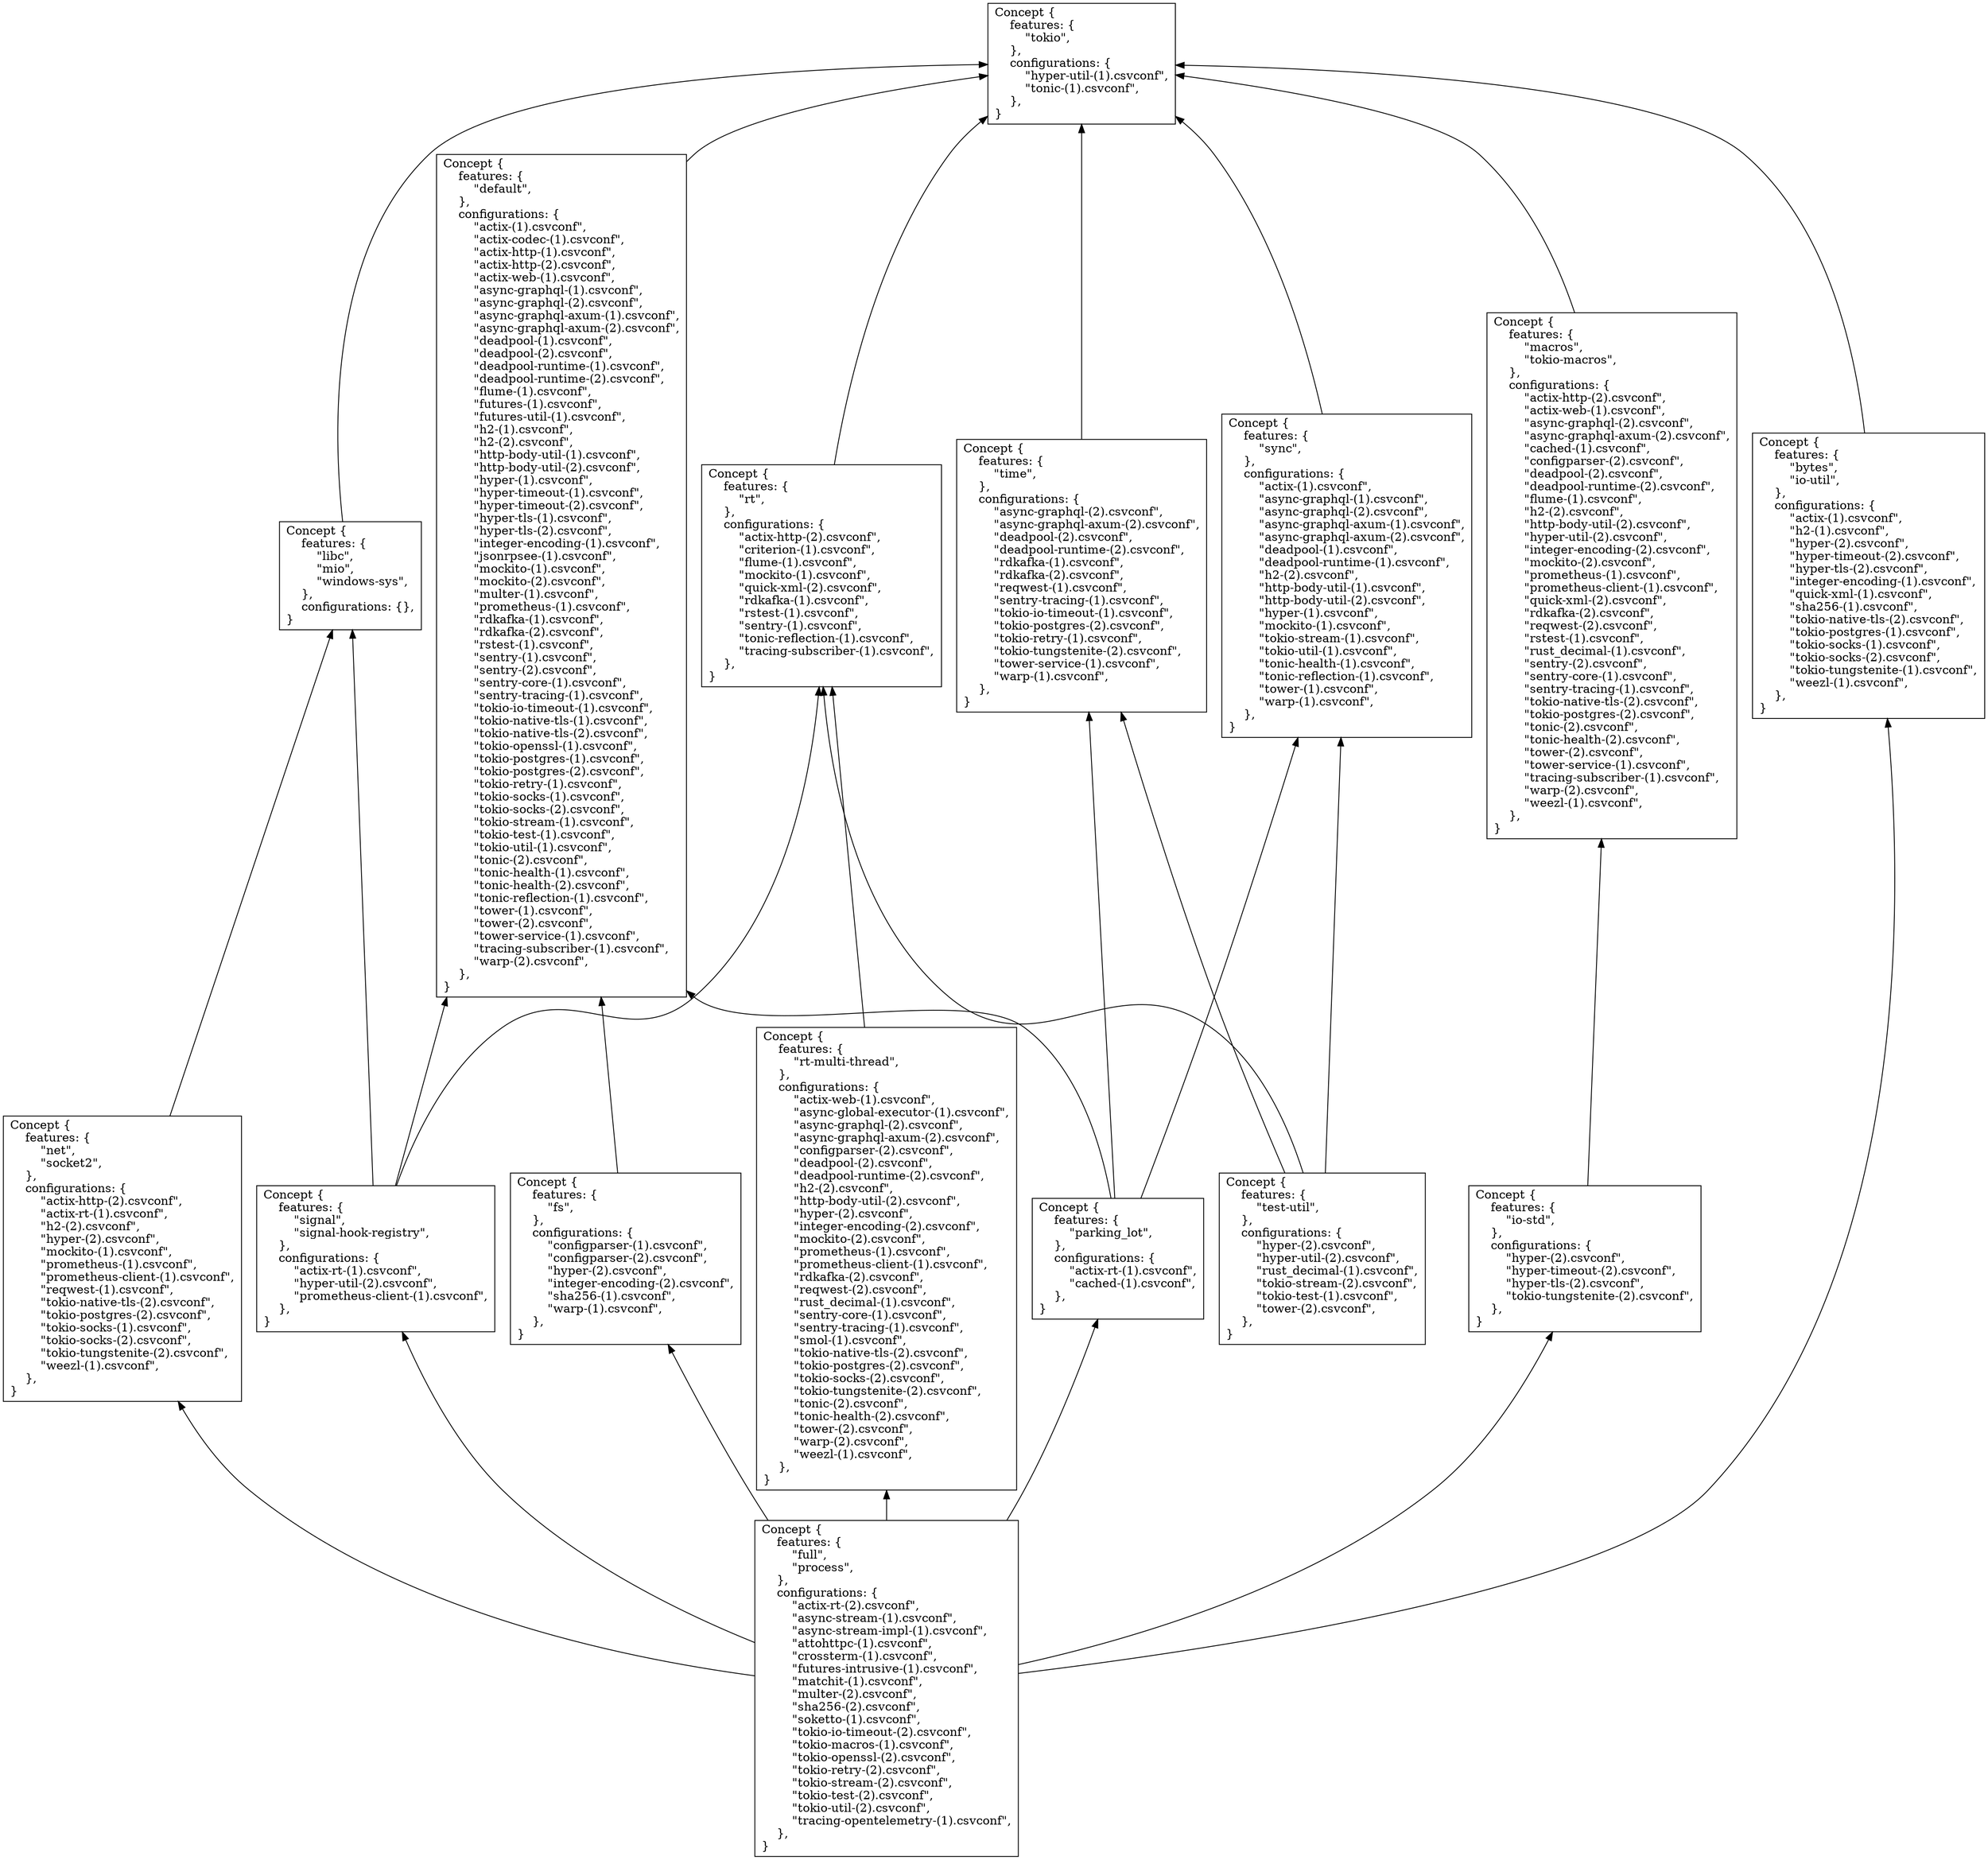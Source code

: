 digraph {
    rankdir="BT"
    0 [ label = "Concept {\l    features: {\l        \"tokio\",\l    },\l    configurations: {\l        \"hyper-util-(1).csvconf\",\l        \"tonic-(1).csvconf\",\l    },\l}\l" shape=box]
    1 [ label = "Concept {\l    features: {\l        \"default\",\l    },\l    configurations: {\l        \"actix-(1).csvconf\",\l        \"actix-codec-(1).csvconf\",\l        \"actix-http-(1).csvconf\",\l        \"actix-http-(2).csvconf\",\l        \"actix-web-(1).csvconf\",\l        \"async-graphql-(1).csvconf\",\l        \"async-graphql-(2).csvconf\",\l        \"async-graphql-axum-(1).csvconf\",\l        \"async-graphql-axum-(2).csvconf\",\l        \"deadpool-(1).csvconf\",\l        \"deadpool-(2).csvconf\",\l        \"deadpool-runtime-(1).csvconf\",\l        \"deadpool-runtime-(2).csvconf\",\l        \"flume-(1).csvconf\",\l        \"futures-(1).csvconf\",\l        \"futures-util-(1).csvconf\",\l        \"h2-(1).csvconf\",\l        \"h2-(2).csvconf\",\l        \"http-body-util-(1).csvconf\",\l        \"http-body-util-(2).csvconf\",\l        \"hyper-(1).csvconf\",\l        \"hyper-timeout-(1).csvconf\",\l        \"hyper-timeout-(2).csvconf\",\l        \"hyper-tls-(1).csvconf\",\l        \"hyper-tls-(2).csvconf\",\l        \"integer-encoding-(1).csvconf\",\l        \"jsonrpsee-(1).csvconf\",\l        \"mockito-(1).csvconf\",\l        \"mockito-(2).csvconf\",\l        \"multer-(1).csvconf\",\l        \"prometheus-(1).csvconf\",\l        \"rdkafka-(1).csvconf\",\l        \"rdkafka-(2).csvconf\",\l        \"rstest-(1).csvconf\",\l        \"sentry-(1).csvconf\",\l        \"sentry-(2).csvconf\",\l        \"sentry-core-(1).csvconf\",\l        \"sentry-tracing-(1).csvconf\",\l        \"tokio-io-timeout-(1).csvconf\",\l        \"tokio-native-tls-(1).csvconf\",\l        \"tokio-native-tls-(2).csvconf\",\l        \"tokio-openssl-(1).csvconf\",\l        \"tokio-postgres-(1).csvconf\",\l        \"tokio-postgres-(2).csvconf\",\l        \"tokio-retry-(1).csvconf\",\l        \"tokio-socks-(1).csvconf\",\l        \"tokio-socks-(2).csvconf\",\l        \"tokio-stream-(1).csvconf\",\l        \"tokio-test-(1).csvconf\",\l        \"tokio-util-(1).csvconf\",\l        \"tonic-(2).csvconf\",\l        \"tonic-health-(1).csvconf\",\l        \"tonic-health-(2).csvconf\",\l        \"tonic-reflection-(1).csvconf\",\l        \"tower-(1).csvconf\",\l        \"tower-(2).csvconf\",\l        \"tower-service-(1).csvconf\",\l        \"tracing-subscriber-(1).csvconf\",\l        \"warp-(2).csvconf\",\l    },\l}\l" shape=box]
    2 [ label = "Concept {\l    features: {\l        \"sync\",\l    },\l    configurations: {\l        \"actix-(1).csvconf\",\l        \"async-graphql-(1).csvconf\",\l        \"async-graphql-(2).csvconf\",\l        \"async-graphql-axum-(1).csvconf\",\l        \"async-graphql-axum-(2).csvconf\",\l        \"deadpool-(1).csvconf\",\l        \"deadpool-runtime-(1).csvconf\",\l        \"h2-(2).csvconf\",\l        \"http-body-util-(1).csvconf\",\l        \"http-body-util-(2).csvconf\",\l        \"hyper-(1).csvconf\",\l        \"mockito-(1).csvconf\",\l        \"tokio-stream-(1).csvconf\",\l        \"tokio-util-(1).csvconf\",\l        \"tonic-health-(1).csvconf\",\l        \"tonic-reflection-(1).csvconf\",\l        \"tower-(1).csvconf\",\l        \"warp-(1).csvconf\",\l    },\l}\l" shape=box]
    3 [ label = "Concept {\l    features: {\l        \"bytes\",\l        \"io-util\",\l    },\l    configurations: {\l        \"actix-(1).csvconf\",\l        \"h2-(1).csvconf\",\l        \"hyper-(2).csvconf\",\l        \"hyper-timeout-(2).csvconf\",\l        \"hyper-tls-(2).csvconf\",\l        \"integer-encoding-(1).csvconf\",\l        \"quick-xml-(1).csvconf\",\l        \"sha256-(1).csvconf\",\l        \"tokio-native-tls-(2).csvconf\",\l        \"tokio-postgres-(1).csvconf\",\l        \"tokio-socks-(1).csvconf\",\l        \"tokio-socks-(2).csvconf\",\l        \"tokio-tungstenite-(1).csvconf\",\l        \"weezl-(1).csvconf\",\l    },\l}\l" shape=box]
    4 [ label = "Concept {\l    features: {\l        \"rt\",\l    },\l    configurations: {\l        \"actix-http-(2).csvconf\",\l        \"criterion-(1).csvconf\",\l        \"flume-(1).csvconf\",\l        \"mockito-(1).csvconf\",\l        \"quick-xml-(2).csvconf\",\l        \"rdkafka-(1).csvconf\",\l        \"rstest-(1).csvconf\",\l        \"sentry-(1).csvconf\",\l        \"tonic-reflection-(1).csvconf\",\l        \"tracing-subscriber-(1).csvconf\",\l    },\l}\l" shape=box]
    5 [ label = "Concept {\l    features: {\l        \"libc\",\l        \"mio\",\l        \"windows-sys\",\l    },\l    configurations: {},\l}\l" shape=box]
    6 [ label = "Concept {\l    features: {\l        \"net\",\l        \"socket2\",\l    },\l    configurations: {\l        \"actix-http-(2).csvconf\",\l        \"actix-rt-(1).csvconf\",\l        \"h2-(2).csvconf\",\l        \"hyper-(2).csvconf\",\l        \"mockito-(1).csvconf\",\l        \"prometheus-(1).csvconf\",\l        \"prometheus-client-(1).csvconf\",\l        \"reqwest-(1).csvconf\",\l        \"tokio-native-tls-(2).csvconf\",\l        \"tokio-postgres-(2).csvconf\",\l        \"tokio-socks-(1).csvconf\",\l        \"tokio-socks-(2).csvconf\",\l        \"tokio-tungstenite-(2).csvconf\",\l        \"weezl-(1).csvconf\",\l    },\l}\l" shape=box]
    7 [ label = "Concept {\l    features: {\l        \"macros\",\l        \"tokio-macros\",\l    },\l    configurations: {\l        \"actix-http-(2).csvconf\",\l        \"actix-web-(1).csvconf\",\l        \"async-graphql-(2).csvconf\",\l        \"async-graphql-axum-(2).csvconf\",\l        \"cached-(1).csvconf\",\l        \"configparser-(2).csvconf\",\l        \"deadpool-(2).csvconf\",\l        \"deadpool-runtime-(2).csvconf\",\l        \"flume-(1).csvconf\",\l        \"h2-(2).csvconf\",\l        \"http-body-util-(2).csvconf\",\l        \"hyper-util-(2).csvconf\",\l        \"integer-encoding-(2).csvconf\",\l        \"mockito-(2).csvconf\",\l        \"prometheus-(1).csvconf\",\l        \"prometheus-client-(1).csvconf\",\l        \"quick-xml-(2).csvconf\",\l        \"rdkafka-(2).csvconf\",\l        \"reqwest-(2).csvconf\",\l        \"rstest-(1).csvconf\",\l        \"rust_decimal-(1).csvconf\",\l        \"sentry-(2).csvconf\",\l        \"sentry-core-(1).csvconf\",\l        \"sentry-tracing-(1).csvconf\",\l        \"tokio-native-tls-(2).csvconf\",\l        \"tokio-postgres-(2).csvconf\",\l        \"tonic-(2).csvconf\",\l        \"tonic-health-(2).csvconf\",\l        \"tower-(2).csvconf\",\l        \"tower-service-(1).csvconf\",\l        \"tracing-subscriber-(1).csvconf\",\l        \"warp-(2).csvconf\",\l        \"weezl-(1).csvconf\",\l    },\l}\l" shape=box]
    8 [ label = "Concept {\l    features: {\l        \"time\",\l    },\l    configurations: {\l        \"async-graphql-(2).csvconf\",\l        \"async-graphql-axum-(2).csvconf\",\l        \"deadpool-(2).csvconf\",\l        \"deadpool-runtime-(2).csvconf\",\l        \"rdkafka-(1).csvconf\",\l        \"rdkafka-(2).csvconf\",\l        \"reqwest-(1).csvconf\",\l        \"sentry-tracing-(1).csvconf\",\l        \"tokio-io-timeout-(1).csvconf\",\l        \"tokio-postgres-(2).csvconf\",\l        \"tokio-retry-(1).csvconf\",\l        \"tokio-tungstenite-(2).csvconf\",\l        \"tower-service-(1).csvconf\",\l        \"warp-(1).csvconf\",\l    },\l}\l" shape=box]
    9 [ label = "Concept {\l    features: {\l        \"parking_lot\",\l    },\l    configurations: {\l        \"actix-rt-(1).csvconf\",\l        \"cached-(1).csvconf\",\l    },\l}\l" shape=box]
    10 [ label = "Concept {\l    features: {\l        \"signal\",\l        \"signal-hook-registry\",\l    },\l    configurations: {\l        \"actix-rt-(1).csvconf\",\l        \"hyper-util-(2).csvconf\",\l        \"prometheus-client-(1).csvconf\",\l    },\l}\l" shape=box]
    11 [ label = "Concept {\l    features: {\l        \"rt-multi-thread\",\l    },\l    configurations: {\l        \"actix-web-(1).csvconf\",\l        \"async-global-executor-(1).csvconf\",\l        \"async-graphql-(2).csvconf\",\l        \"async-graphql-axum-(2).csvconf\",\l        \"configparser-(2).csvconf\",\l        \"deadpool-(2).csvconf\",\l        \"deadpool-runtime-(2).csvconf\",\l        \"h2-(2).csvconf\",\l        \"http-body-util-(2).csvconf\",\l        \"hyper-(2).csvconf\",\l        \"integer-encoding-(2).csvconf\",\l        \"mockito-(2).csvconf\",\l        \"prometheus-(1).csvconf\",\l        \"prometheus-client-(1).csvconf\",\l        \"rdkafka-(2).csvconf\",\l        \"reqwest-(2).csvconf\",\l        \"rust_decimal-(1).csvconf\",\l        \"sentry-core-(1).csvconf\",\l        \"sentry-tracing-(1).csvconf\",\l        \"smol-(1).csvconf\",\l        \"tokio-native-tls-(2).csvconf\",\l        \"tokio-postgres-(2).csvconf\",\l        \"tokio-socks-(2).csvconf\",\l        \"tokio-tungstenite-(2).csvconf\",\l        \"tonic-(2).csvconf\",\l        \"tonic-health-(2).csvconf\",\l        \"tower-(2).csvconf\",\l        \"warp-(2).csvconf\",\l        \"weezl-(1).csvconf\",\l    },\l}\l" shape=box]
    12 [ label = "Concept {\l    features: {\l        \"fs\",\l    },\l    configurations: {\l        \"configparser-(1).csvconf\",\l        \"configparser-(2).csvconf\",\l        \"hyper-(2).csvconf\",\l        \"integer-encoding-(2).csvconf\",\l        \"sha256-(1).csvconf\",\l        \"warp-(1).csvconf\",\l    },\l}\l" shape=box]
    13 [ label = "Concept {\l    features: {\l        \"io-std\",\l    },\l    configurations: {\l        \"hyper-(2).csvconf\",\l        \"hyper-timeout-(2).csvconf\",\l        \"hyper-tls-(2).csvconf\",\l        \"tokio-tungstenite-(2).csvconf\",\l    },\l}\l" shape=box]
    14 [ label = "Concept {\l    features: {\l        \"full\",\l        \"process\",\l    },\l    configurations: {\l        \"actix-rt-(2).csvconf\",\l        \"async-stream-(1).csvconf\",\l        \"async-stream-impl-(1).csvconf\",\l        \"attohttpc-(1).csvconf\",\l        \"crossterm-(1).csvconf\",\l        \"futures-intrusive-(1).csvconf\",\l        \"matchit-(1).csvconf\",\l        \"multer-(2).csvconf\",\l        \"sha256-(2).csvconf\",\l        \"soketto-(1).csvconf\",\l        \"tokio-io-timeout-(2).csvconf\",\l        \"tokio-macros-(1).csvconf\",\l        \"tokio-openssl-(2).csvconf\",\l        \"tokio-retry-(2).csvconf\",\l        \"tokio-stream-(2).csvconf\",\l        \"tokio-test-(2).csvconf\",\l        \"tokio-util-(2).csvconf\",\l        \"tracing-opentelemetry-(1).csvconf\",\l    },\l}\l" shape=box]
    15 [ label = "Concept {\l    features: {\l        \"test-util\",\l    },\l    configurations: {\l        \"hyper-(2).csvconf\",\l        \"hyper-util-(2).csvconf\",\l        \"rust_decimal-(1).csvconf\",\l        \"tokio-stream-(2).csvconf\",\l        \"tokio-test-(1).csvconf\",\l        \"tower-(2).csvconf\",\l    },\l}\l" shape=box]
    15 -> 4 [ ]
    1 -> 0 [ ]
    2 -> 0 [ ]
    3 -> 0 [ ]
    4 -> 0 [ ]
    5 -> 0 [ ]
    15 -> 2 [ ]
    6 -> 5 [ ]
    7 -> 0 [ ]
    8 -> 0 [ ]
    14 -> 6 [ ]
    9 -> 1 [ ]
    9 -> 2 [ ]
    9 -> 8 [ ]
    14 -> 13 [ ]
    10 -> 1 [ ]
    10 -> 4 [ ]
    10 -> 5 [ ]
    14 -> 12 [ ]
    11 -> 4 [ ]
    14 -> 11 [ ]
    12 -> 1 [ ]
    14 -> 10 [ ]
    13 -> 7 [ ]
    14 -> 9 [ ]
    14 -> 3 [ ]
    15 -> 8 [ ]
}
